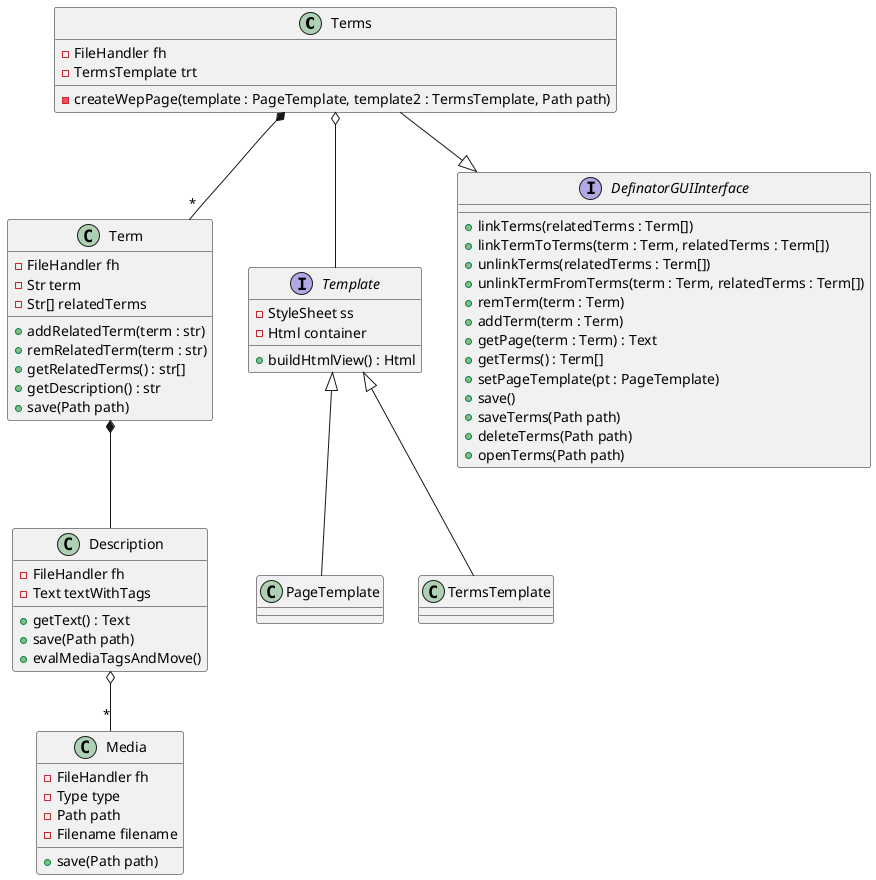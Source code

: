 # This file is a part of Definator (https://github.com/aparaatti/definator)
# and it is licensed under the GPLv3 (http://www.gnu.org/licenses/gpl-3.0.txt).
#
# Author Niko Humalamäki
skinparam shadowing false
@startuml

class Terms {
    -FileHandler fh
    -TermsTemplate trt
    -createWepPage(template : PageTemplate, template2 : TermsTemplate, Path path)
}

class Term {
    -FileHandler fh
    -Str term
    -Str[] relatedTerms
    +addRelatedTerm(term : str)
    +remRelatedTerm(term : str)
    +getRelatedTerms() : str[]
    +getDescription() : str
    +save(Path path)
}

class Description {
    -FileHandler fh
    -Text textWithTags
    +getText() : Text
    +save(Path path)
    +evalMediaTagsAndMove()
}

class Media {
    -FileHandler fh
    -Type type
    -Path path
    -Filename filename
    +save(Path path)
}

Interface Template {
    -StyleSheet ss
    -Html container
    +buildHtmlView() : Html
}

class PageTemplate
class TermsTemplate

interface DefinatorGUIInterface {
    +linkTerms(relatedTerms : Term[])
    +linkTermToTerms(term : Term, relatedTerms : Term[])
    +unlinkTerms(relatedTerms : Term[])
    +unlinkTermFromTerms(term : Term, relatedTerms : Term[])
    +remTerm(term : Term)
    +addTerm(term : Term)
    +getPage(term : Term) : Text
    +getTerms() : Term[]
    +setPageTemplate(pt : PageTemplate)
    +save()
    +saveTerms(Path path)
    +deleteTerms(Path path)
    +openTerms(Path path)
}

Template <|-- PageTemplate
Template <|-- TermsTemplate
Terms o-- Template
Terms *-- "*" Term
Term *-- Description
Description o-- "*" Media
Terms --|> DefinatorGUIInterface

@enduml
